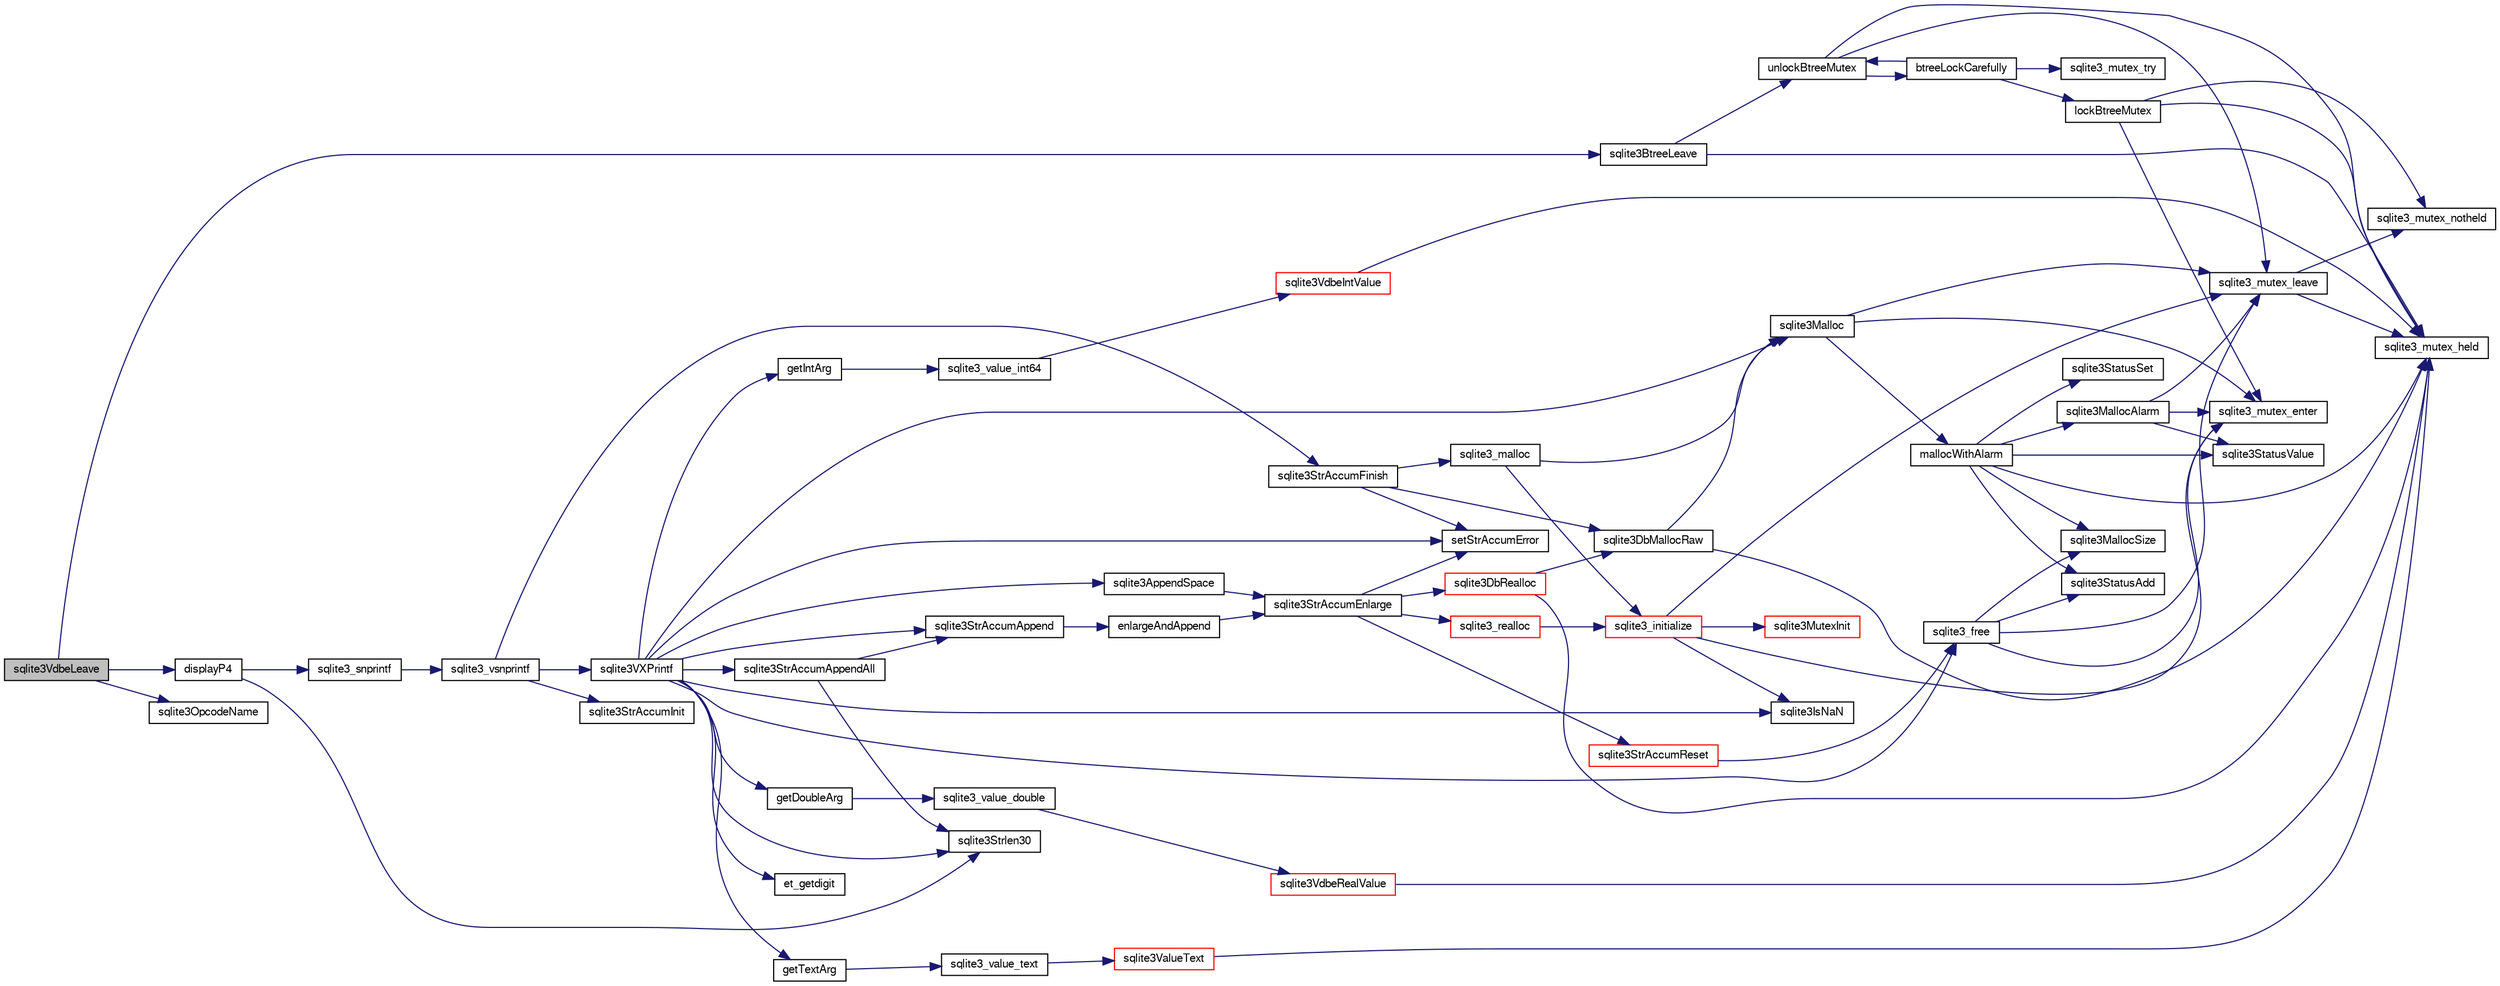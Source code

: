 digraph "sqlite3VdbeLeave"
{
  edge [fontname="FreeSans",fontsize="10",labelfontname="FreeSans",labelfontsize="10"];
  node [fontname="FreeSans",fontsize="10",shape=record];
  rankdir="LR";
  Node760740 [label="sqlite3VdbeLeave",height=0.2,width=0.4,color="black", fillcolor="grey75", style="filled", fontcolor="black"];
  Node760740 -> Node760741 [color="midnightblue",fontsize="10",style="solid",fontname="FreeSans"];
  Node760741 [label="sqlite3BtreeLeave",height=0.2,width=0.4,color="black", fillcolor="white", style="filled",URL="$sqlite3_8c.html#a460e4f89d1aeef4b4d334cfe8165da89"];
  Node760741 -> Node760742 [color="midnightblue",fontsize="10",style="solid",fontname="FreeSans"];
  Node760742 [label="unlockBtreeMutex",height=0.2,width=0.4,color="black", fillcolor="white", style="filled",URL="$sqlite3_8c.html#a29bc7d1c753dfa2af9fb296b7dc19a4a"];
  Node760742 -> Node760743 [color="midnightblue",fontsize="10",style="solid",fontname="FreeSans"];
  Node760743 [label="sqlite3_mutex_held",height=0.2,width=0.4,color="black", fillcolor="white", style="filled",URL="$sqlite3_8c.html#acf77da68932b6bc163c5e68547ecc3e7"];
  Node760742 -> Node760744 [color="midnightblue",fontsize="10",style="solid",fontname="FreeSans"];
  Node760744 [label="sqlite3_mutex_leave",height=0.2,width=0.4,color="black", fillcolor="white", style="filled",URL="$sqlite3_8c.html#a5838d235601dbd3c1fa993555c6bcc93"];
  Node760744 -> Node760743 [color="midnightblue",fontsize="10",style="solid",fontname="FreeSans"];
  Node760744 -> Node760745 [color="midnightblue",fontsize="10",style="solid",fontname="FreeSans"];
  Node760745 [label="sqlite3_mutex_notheld",height=0.2,width=0.4,color="black", fillcolor="white", style="filled",URL="$sqlite3_8c.html#a83967c837c1c000d3b5adcfaa688f5dc"];
  Node760742 -> Node760746 [color="midnightblue",fontsize="10",style="solid",fontname="FreeSans"];
  Node760746 [label="btreeLockCarefully",height=0.2,width=0.4,color="black", fillcolor="white", style="filled",URL="$sqlite3_8c.html#a796746b1c1e4d6926960636bd74c79d7"];
  Node760746 -> Node760747 [color="midnightblue",fontsize="10",style="solid",fontname="FreeSans"];
  Node760747 [label="sqlite3_mutex_try",height=0.2,width=0.4,color="black", fillcolor="white", style="filled",URL="$sqlite3_8c.html#a196f84b09bdfda96ae5ae23189be1ec8"];
  Node760746 -> Node760742 [color="midnightblue",fontsize="10",style="solid",fontname="FreeSans"];
  Node760746 -> Node760748 [color="midnightblue",fontsize="10",style="solid",fontname="FreeSans"];
  Node760748 [label="lockBtreeMutex",height=0.2,width=0.4,color="black", fillcolor="white", style="filled",URL="$sqlite3_8c.html#ab1714bc62ac8a451c7b17bc53053ca53"];
  Node760748 -> Node760745 [color="midnightblue",fontsize="10",style="solid",fontname="FreeSans"];
  Node760748 -> Node760743 [color="midnightblue",fontsize="10",style="solid",fontname="FreeSans"];
  Node760748 -> Node760749 [color="midnightblue",fontsize="10",style="solid",fontname="FreeSans"];
  Node760749 [label="sqlite3_mutex_enter",height=0.2,width=0.4,color="black", fillcolor="white", style="filled",URL="$sqlite3_8c.html#a1c12cde690bd89f104de5cbad12a6bf5"];
  Node760741 -> Node760743 [color="midnightblue",fontsize="10",style="solid",fontname="FreeSans"];
  Node760740 -> Node760750 [color="midnightblue",fontsize="10",style="solid",fontname="FreeSans"];
  Node760750 [label="displayP4",height=0.2,width=0.4,color="black", fillcolor="white", style="filled",URL="$sqlite3_8c.html#a213d2242690998ca991f734ee4d4dce9"];
  Node760750 -> Node760751 [color="midnightblue",fontsize="10",style="solid",fontname="FreeSans"];
  Node760751 [label="sqlite3_snprintf",height=0.2,width=0.4,color="black", fillcolor="white", style="filled",URL="$sqlite3_8c.html#aa2695a752e971577f5784122f2013c40"];
  Node760751 -> Node760752 [color="midnightblue",fontsize="10",style="solid",fontname="FreeSans"];
  Node760752 [label="sqlite3_vsnprintf",height=0.2,width=0.4,color="black", fillcolor="white", style="filled",URL="$sqlite3_8c.html#a0862c03aea71d62847e452aa655add42"];
  Node760752 -> Node760753 [color="midnightblue",fontsize="10",style="solid",fontname="FreeSans"];
  Node760753 [label="sqlite3StrAccumInit",height=0.2,width=0.4,color="black", fillcolor="white", style="filled",URL="$sqlite3_8c.html#aabf95e113b9d54d519cd15a56215f560"];
  Node760752 -> Node760754 [color="midnightblue",fontsize="10",style="solid",fontname="FreeSans"];
  Node760754 [label="sqlite3VXPrintf",height=0.2,width=0.4,color="black", fillcolor="white", style="filled",URL="$sqlite3_8c.html#a63c25806c9bd4a2b76f9a0eb232c6bde"];
  Node760754 -> Node760755 [color="midnightblue",fontsize="10",style="solid",fontname="FreeSans"];
  Node760755 [label="sqlite3StrAccumAppend",height=0.2,width=0.4,color="black", fillcolor="white", style="filled",URL="$sqlite3_8c.html#a56664fa33def33c5a5245b623441d5e0"];
  Node760755 -> Node760756 [color="midnightblue",fontsize="10",style="solid",fontname="FreeSans"];
  Node760756 [label="enlargeAndAppend",height=0.2,width=0.4,color="black", fillcolor="white", style="filled",URL="$sqlite3_8c.html#a25b21e61dc0883d849890eaa8a18088a"];
  Node760756 -> Node760757 [color="midnightblue",fontsize="10",style="solid",fontname="FreeSans"];
  Node760757 [label="sqlite3StrAccumEnlarge",height=0.2,width=0.4,color="black", fillcolor="white", style="filled",URL="$sqlite3_8c.html#a38976500a97c69d65086eeccca82dd96"];
  Node760757 -> Node760758 [color="midnightblue",fontsize="10",style="solid",fontname="FreeSans"];
  Node760758 [label="setStrAccumError",height=0.2,width=0.4,color="black", fillcolor="white", style="filled",URL="$sqlite3_8c.html#a3dc479a1fc8ba1ab8edfe51f8a0b102c"];
  Node760757 -> Node760759 [color="midnightblue",fontsize="10",style="solid",fontname="FreeSans"];
  Node760759 [label="sqlite3StrAccumReset",height=0.2,width=0.4,color="red", fillcolor="white", style="filled",URL="$sqlite3_8c.html#ad7e70f4ec9d2fa3a63a371e2c7c555d8"];
  Node760759 -> Node760765 [color="midnightblue",fontsize="10",style="solid",fontname="FreeSans"];
  Node760765 [label="sqlite3_free",height=0.2,width=0.4,color="black", fillcolor="white", style="filled",URL="$sqlite3_8c.html#a6552349e36a8a691af5487999ab09519"];
  Node760765 -> Node760749 [color="midnightblue",fontsize="10",style="solid",fontname="FreeSans"];
  Node760765 -> Node760766 [color="midnightblue",fontsize="10",style="solid",fontname="FreeSans"];
  Node760766 [label="sqlite3StatusAdd",height=0.2,width=0.4,color="black", fillcolor="white", style="filled",URL="$sqlite3_8c.html#afa029f93586aeab4cc85360905dae9cd"];
  Node760765 -> Node760763 [color="midnightblue",fontsize="10",style="solid",fontname="FreeSans"];
  Node760763 [label="sqlite3MallocSize",height=0.2,width=0.4,color="black", fillcolor="white", style="filled",URL="$sqlite3_8c.html#acf5d2a5f35270bafb050bd2def576955"];
  Node760765 -> Node760744 [color="midnightblue",fontsize="10",style="solid",fontname="FreeSans"];
  Node760757 -> Node760767 [color="midnightblue",fontsize="10",style="solid",fontname="FreeSans"];
  Node760767 [label="sqlite3DbRealloc",height=0.2,width=0.4,color="red", fillcolor="white", style="filled",URL="$sqlite3_8c.html#ae028f4902a9d29bcaf310ff289ee87dc"];
  Node760767 -> Node760743 [color="midnightblue",fontsize="10",style="solid",fontname="FreeSans"];
  Node760767 -> Node760768 [color="midnightblue",fontsize="10",style="solid",fontname="FreeSans"];
  Node760768 [label="sqlite3DbMallocRaw",height=0.2,width=0.4,color="black", fillcolor="white", style="filled",URL="$sqlite3_8c.html#abbe8be0cf7175e11ddc3e2218fad924e"];
  Node760768 -> Node760743 [color="midnightblue",fontsize="10",style="solid",fontname="FreeSans"];
  Node760768 -> Node760769 [color="midnightblue",fontsize="10",style="solid",fontname="FreeSans"];
  Node760769 [label="sqlite3Malloc",height=0.2,width=0.4,color="black", fillcolor="white", style="filled",URL="$sqlite3_8c.html#a361a2eaa846b1885f123abe46f5d8b2b"];
  Node760769 -> Node760749 [color="midnightblue",fontsize="10",style="solid",fontname="FreeSans"];
  Node760769 -> Node760770 [color="midnightblue",fontsize="10",style="solid",fontname="FreeSans"];
  Node760770 [label="mallocWithAlarm",height=0.2,width=0.4,color="black", fillcolor="white", style="filled",URL="$sqlite3_8c.html#ab070d5cf8e48ec8a6a43cf025d48598b"];
  Node760770 -> Node760743 [color="midnightblue",fontsize="10",style="solid",fontname="FreeSans"];
  Node760770 -> Node760771 [color="midnightblue",fontsize="10",style="solid",fontname="FreeSans"];
  Node760771 [label="sqlite3StatusSet",height=0.2,width=0.4,color="black", fillcolor="white", style="filled",URL="$sqlite3_8c.html#afec7586c01fcb5ea17dc9d7725a589d9"];
  Node760770 -> Node760772 [color="midnightblue",fontsize="10",style="solid",fontname="FreeSans"];
  Node760772 [label="sqlite3StatusValue",height=0.2,width=0.4,color="black", fillcolor="white", style="filled",URL="$sqlite3_8c.html#a30b8ac296c6e200c1fa57708d52c6ef6"];
  Node760770 -> Node760773 [color="midnightblue",fontsize="10",style="solid",fontname="FreeSans"];
  Node760773 [label="sqlite3MallocAlarm",height=0.2,width=0.4,color="black", fillcolor="white", style="filled",URL="$sqlite3_8c.html#ada66988e8471d1198f3219c062377508"];
  Node760773 -> Node760772 [color="midnightblue",fontsize="10",style="solid",fontname="FreeSans"];
  Node760773 -> Node760744 [color="midnightblue",fontsize="10",style="solid",fontname="FreeSans"];
  Node760773 -> Node760749 [color="midnightblue",fontsize="10",style="solid",fontname="FreeSans"];
  Node760770 -> Node760763 [color="midnightblue",fontsize="10",style="solid",fontname="FreeSans"];
  Node760770 -> Node760766 [color="midnightblue",fontsize="10",style="solid",fontname="FreeSans"];
  Node760769 -> Node760744 [color="midnightblue",fontsize="10",style="solid",fontname="FreeSans"];
  Node760757 -> Node760948 [color="midnightblue",fontsize="10",style="solid",fontname="FreeSans"];
  Node760948 [label="sqlite3_realloc",height=0.2,width=0.4,color="red", fillcolor="white", style="filled",URL="$sqlite3_8c.html#a822d9e42f6ab4b2ec803f311aeb9618d"];
  Node760948 -> Node760775 [color="midnightblue",fontsize="10",style="solid",fontname="FreeSans"];
  Node760775 [label="sqlite3_initialize",height=0.2,width=0.4,color="red", fillcolor="white", style="filled",URL="$sqlite3_8c.html#ab0c0ee2d5d4cf8b28e9572296a8861df"];
  Node760775 -> Node760776 [color="midnightblue",fontsize="10",style="solid",fontname="FreeSans"];
  Node760776 [label="sqlite3MutexInit",height=0.2,width=0.4,color="red", fillcolor="white", style="filled",URL="$sqlite3_8c.html#a7906afcdd1cdb3d0007eb932398a1158"];
  Node760775 -> Node760749 [color="midnightblue",fontsize="10",style="solid",fontname="FreeSans"];
  Node760775 -> Node760744 [color="midnightblue",fontsize="10",style="solid",fontname="FreeSans"];
  Node760775 -> Node760916 [color="midnightblue",fontsize="10",style="solid",fontname="FreeSans"];
  Node760916 [label="sqlite3IsNaN",height=0.2,width=0.4,color="black", fillcolor="white", style="filled",URL="$sqlite3_8c.html#aed4d78203877c3486765ccbc7feebb50"];
  Node760754 -> Node761023 [color="midnightblue",fontsize="10",style="solid",fontname="FreeSans"];
  Node761023 [label="getIntArg",height=0.2,width=0.4,color="black", fillcolor="white", style="filled",URL="$sqlite3_8c.html#abff258963dbd9205fb299851a64c67be"];
  Node761023 -> Node760907 [color="midnightblue",fontsize="10",style="solid",fontname="FreeSans"];
  Node760907 [label="sqlite3_value_int64",height=0.2,width=0.4,color="black", fillcolor="white", style="filled",URL="$sqlite3_8c.html#ab38d8627f4750672e72712df0b709e0d"];
  Node760907 -> Node760895 [color="midnightblue",fontsize="10",style="solid",fontname="FreeSans"];
  Node760895 [label="sqlite3VdbeIntValue",height=0.2,width=0.4,color="red", fillcolor="white", style="filled",URL="$sqlite3_8c.html#a3dc28e3bfdbecf81633c3697a3aacd45"];
  Node760895 -> Node760743 [color="midnightblue",fontsize="10",style="solid",fontname="FreeSans"];
  Node760754 -> Node760769 [color="midnightblue",fontsize="10",style="solid",fontname="FreeSans"];
  Node760754 -> Node760758 [color="midnightblue",fontsize="10",style="solid",fontname="FreeSans"];
  Node760754 -> Node761024 [color="midnightblue",fontsize="10",style="solid",fontname="FreeSans"];
  Node761024 [label="getDoubleArg",height=0.2,width=0.4,color="black", fillcolor="white", style="filled",URL="$sqlite3_8c.html#a1cf25120072c85bd261983b24c12c3d9"];
  Node761024 -> Node760911 [color="midnightblue",fontsize="10",style="solid",fontname="FreeSans"];
  Node760911 [label="sqlite3_value_double",height=0.2,width=0.4,color="black", fillcolor="white", style="filled",URL="$sqlite3_8c.html#a3e50c1a2dd484a8b6911c9d163816b88"];
  Node760911 -> Node760912 [color="midnightblue",fontsize="10",style="solid",fontname="FreeSans"];
  Node760912 [label="sqlite3VdbeRealValue",height=0.2,width=0.4,color="red", fillcolor="white", style="filled",URL="$sqlite3_8c.html#a5bf943a4f9a5516911b3bc610e3d64e0"];
  Node760912 -> Node760743 [color="midnightblue",fontsize="10",style="solid",fontname="FreeSans"];
  Node760754 -> Node760916 [color="midnightblue",fontsize="10",style="solid",fontname="FreeSans"];
  Node760754 -> Node760836 [color="midnightblue",fontsize="10",style="solid",fontname="FreeSans"];
  Node760836 [label="sqlite3Strlen30",height=0.2,width=0.4,color="black", fillcolor="white", style="filled",URL="$sqlite3_8c.html#a3dcd80ba41f1a308193dee74857b62a7"];
  Node760754 -> Node761025 [color="midnightblue",fontsize="10",style="solid",fontname="FreeSans"];
  Node761025 [label="et_getdigit",height=0.2,width=0.4,color="black", fillcolor="white", style="filled",URL="$sqlite3_8c.html#a40c5a308749ad07cc2397a53e081bff0"];
  Node760754 -> Node761026 [color="midnightblue",fontsize="10",style="solid",fontname="FreeSans"];
  Node761026 [label="getTextArg",height=0.2,width=0.4,color="black", fillcolor="white", style="filled",URL="$sqlite3_8c.html#afbb41850423ef20071cefaab0431e04d"];
  Node761026 -> Node760841 [color="midnightblue",fontsize="10",style="solid",fontname="FreeSans"];
  Node760841 [label="sqlite3_value_text",height=0.2,width=0.4,color="black", fillcolor="white", style="filled",URL="$sqlite3_8c.html#aef2ace3239e6dd59c74110faa70f8171"];
  Node760841 -> Node760842 [color="midnightblue",fontsize="10",style="solid",fontname="FreeSans"];
  Node760842 [label="sqlite3ValueText",height=0.2,width=0.4,color="red", fillcolor="white", style="filled",URL="$sqlite3_8c.html#ad567a94e52d1adf81f4857fdba00a59b"];
  Node760842 -> Node760743 [color="midnightblue",fontsize="10",style="solid",fontname="FreeSans"];
  Node760754 -> Node761027 [color="midnightblue",fontsize="10",style="solid",fontname="FreeSans"];
  Node761027 [label="sqlite3StrAccumAppendAll",height=0.2,width=0.4,color="black", fillcolor="white", style="filled",URL="$sqlite3_8c.html#acaf8f3e4f99a3c3a4a77e9c987547289"];
  Node761027 -> Node760755 [color="midnightblue",fontsize="10",style="solid",fontname="FreeSans"];
  Node761027 -> Node760836 [color="midnightblue",fontsize="10",style="solid",fontname="FreeSans"];
  Node760754 -> Node761028 [color="midnightblue",fontsize="10",style="solid",fontname="FreeSans"];
  Node761028 [label="sqlite3AppendSpace",height=0.2,width=0.4,color="black", fillcolor="white", style="filled",URL="$sqlite3_8c.html#aefd38a5afc0020d4a93855c3ee7c63a8"];
  Node761028 -> Node760757 [color="midnightblue",fontsize="10",style="solid",fontname="FreeSans"];
  Node760754 -> Node760765 [color="midnightblue",fontsize="10",style="solid",fontname="FreeSans"];
  Node760752 -> Node760800 [color="midnightblue",fontsize="10",style="solid",fontname="FreeSans"];
  Node760800 [label="sqlite3StrAccumFinish",height=0.2,width=0.4,color="black", fillcolor="white", style="filled",URL="$sqlite3_8c.html#adb7f26b10ac1b847db6f000ef4c2e2ba"];
  Node760800 -> Node760768 [color="midnightblue",fontsize="10",style="solid",fontname="FreeSans"];
  Node760800 -> Node760801 [color="midnightblue",fontsize="10",style="solid",fontname="FreeSans"];
  Node760801 [label="sqlite3_malloc",height=0.2,width=0.4,color="black", fillcolor="white", style="filled",URL="$sqlite3_8c.html#ac79dba55fc32b6a840cf5a9769bce7cd"];
  Node760801 -> Node760775 [color="midnightblue",fontsize="10",style="solid",fontname="FreeSans"];
  Node760801 -> Node760769 [color="midnightblue",fontsize="10",style="solid",fontname="FreeSans"];
  Node760800 -> Node760758 [color="midnightblue",fontsize="10",style="solid",fontname="FreeSans"];
  Node760750 -> Node760836 [color="midnightblue",fontsize="10",style="solid",fontname="FreeSans"];
  Node760740 -> Node761029 [color="midnightblue",fontsize="10",style="solid",fontname="FreeSans"];
  Node761029 [label="sqlite3OpcodeName",height=0.2,width=0.4,color="black", fillcolor="white", style="filled",URL="$sqlite3_8c.html#a19b314c1960c7fb6ef2038ed53a87aae"];
}
